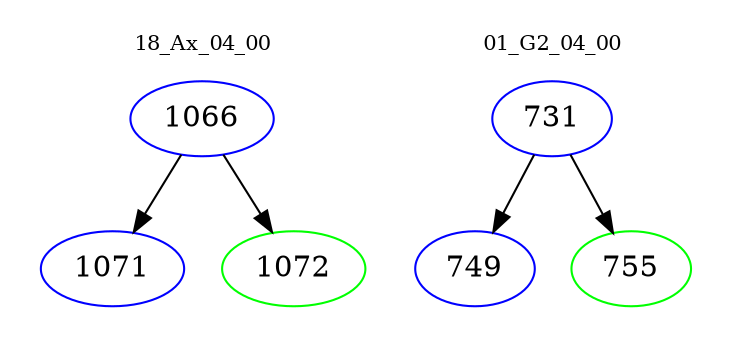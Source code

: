 digraph{
subgraph cluster_0 {
color = white
label = "18_Ax_04_00";
fontsize=10;
T0_1066 [label="1066", color="blue"]
T0_1066 -> T0_1071 [color="black"]
T0_1071 [label="1071", color="blue"]
T0_1066 -> T0_1072 [color="black"]
T0_1072 [label="1072", color="green"]
}
subgraph cluster_1 {
color = white
label = "01_G2_04_00";
fontsize=10;
T1_731 [label="731", color="blue"]
T1_731 -> T1_749 [color="black"]
T1_749 [label="749", color="blue"]
T1_731 -> T1_755 [color="black"]
T1_755 [label="755", color="green"]
}
}
